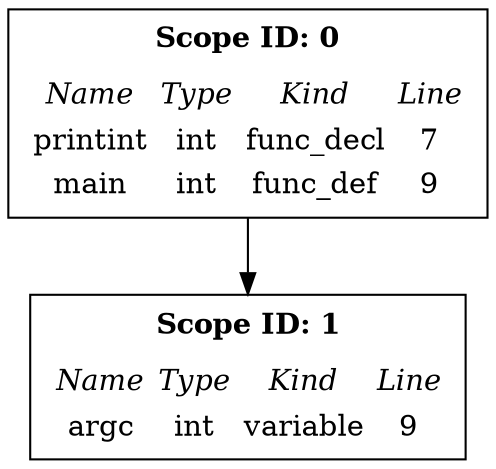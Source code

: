 digraph {
	graph [ordering="out"];
	0[shape=record label=
		<<table border="0">
			<tr><td colspan="4"><b>Scope ID: 0</b></td></tr>
			<tr><td></td></tr>
			<tr>
				<td><i>Name</i></td>
				<td><i>Type</i></td>
				<td><i>Kind</i></td>
				<td><i>Line</i></td>
			</tr>
			<tr>
				<td>printint</td>
				<td>int</td>
				<td>func_decl</td>
				<td>7</td>
			</tr>
			<tr>
				<td>main</td>
				<td>int</td>
				<td>func_def</td>
				<td>9</td>
			</tr>
		</table>>
	];
	1[shape=record label=
		<<table border="0">
			<tr><td colspan="4"><b>Scope ID: 1</b></td></tr>
			<tr><td></td></tr>
			<tr>
				<td><i>Name</i></td>
				<td><i>Type</i></td>
				<td><i>Kind</i></td>
				<td><i>Line</i></td>
			</tr>
			<tr>
				<td>argc</td>
				<td>int</td>
				<td>variable</td>
				<td>9</td>
			</tr>
		</table>>
	];
	0 -> 1
}
